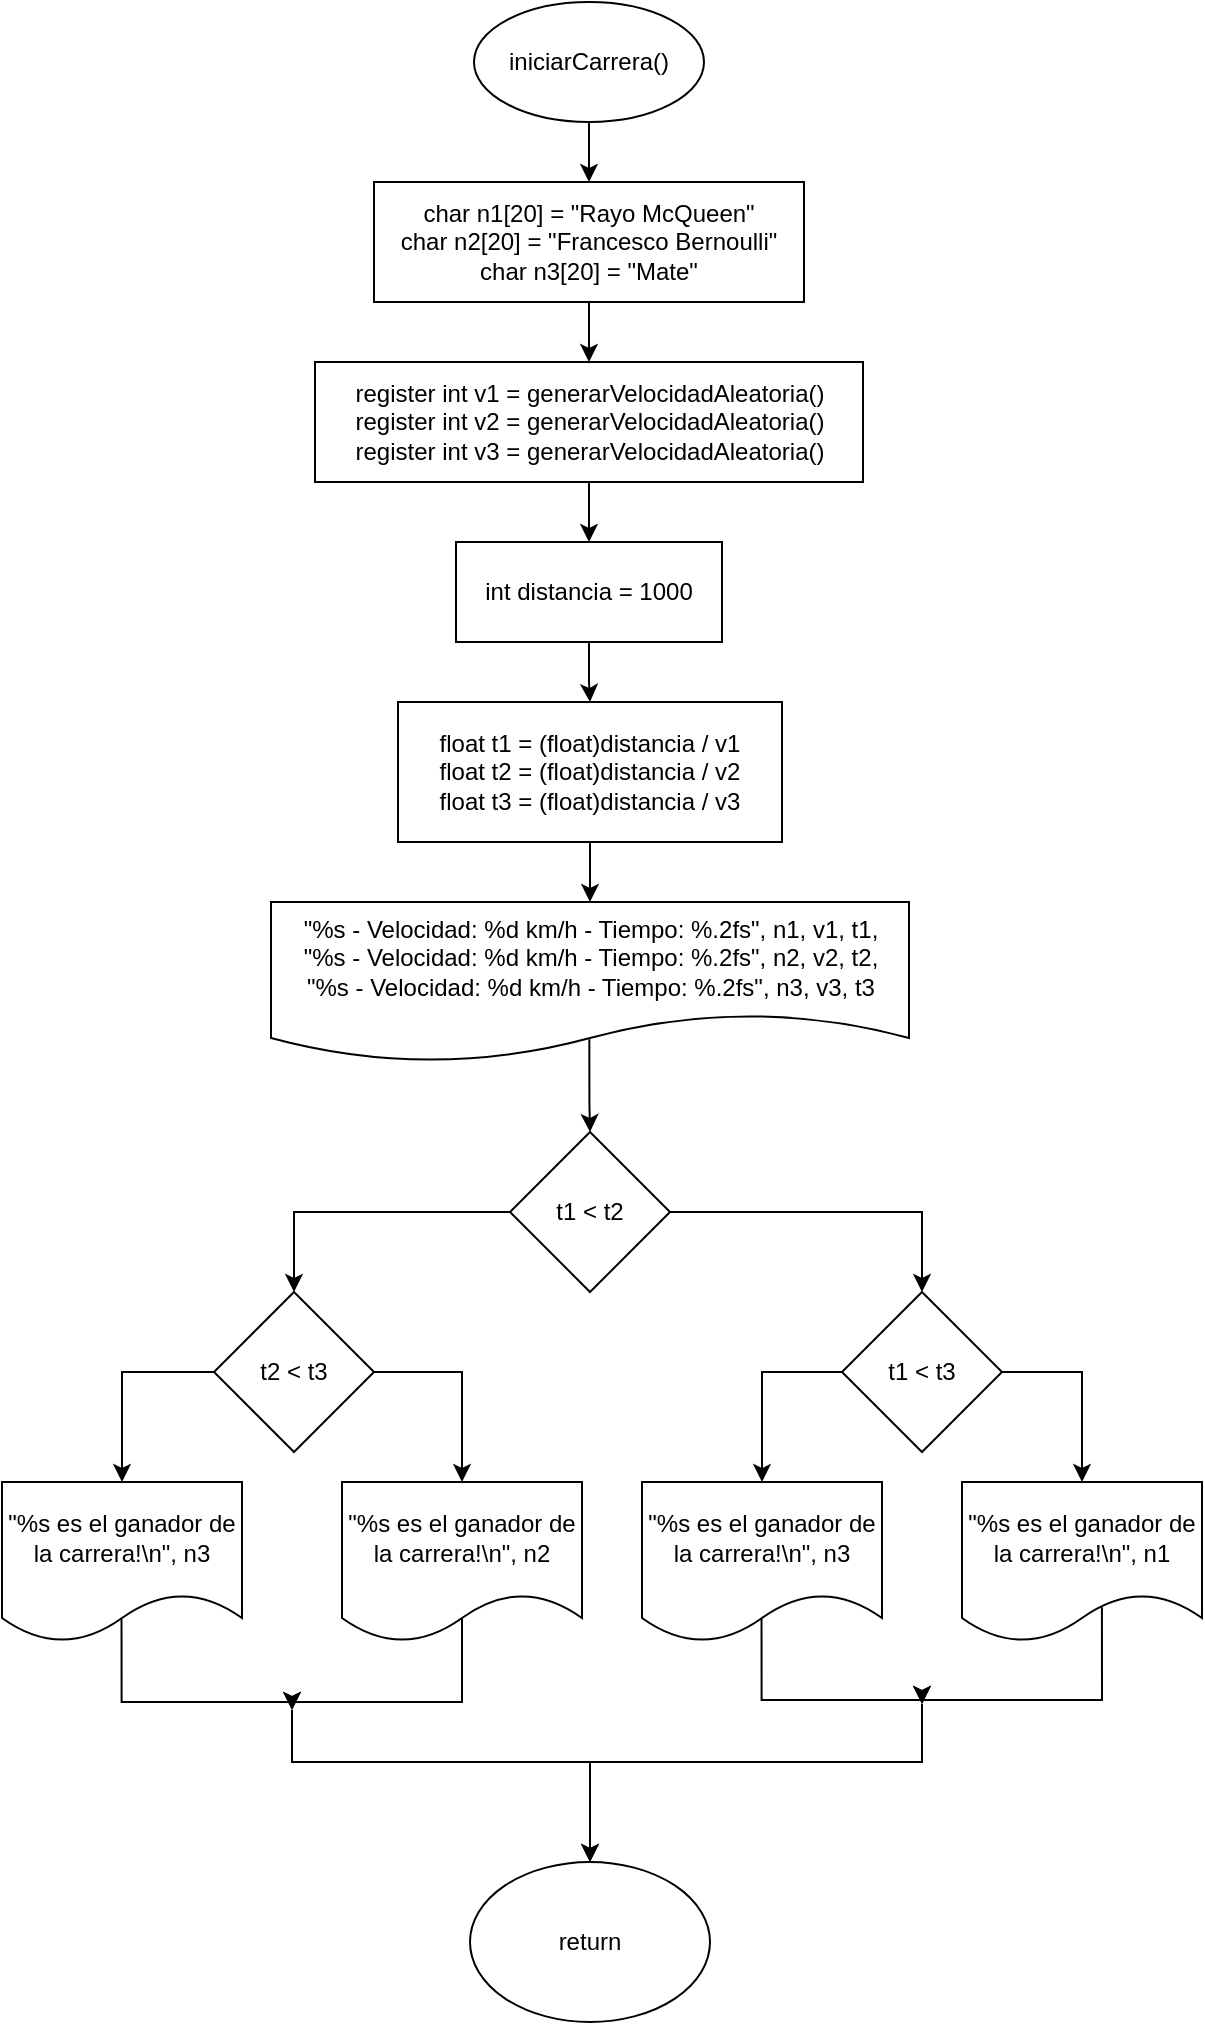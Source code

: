 <mxfile version="22.0.0" type="device">
  <diagram name="Página-1" id="jO20_ygx6mQQeE84EpbZ">
    <mxGraphModel dx="2049" dy="1097" grid="1" gridSize="10" guides="1" tooltips="1" connect="1" arrows="1" fold="1" page="1" pageScale="1" pageWidth="827" pageHeight="1169" math="0" shadow="0">
      <root>
        <mxCell id="0" />
        <mxCell id="1" parent="0" />
        <mxCell id="Wz5leyhRFPx-VhufyqAk-18" style="edgeStyle=orthogonalEdgeStyle;rounded=0;orthogonalLoop=1;jettySize=auto;html=1;entryX=0.5;entryY=0;entryDx=0;entryDy=0;" edge="1" parent="1" source="Wz5leyhRFPx-VhufyqAk-1" target="Wz5leyhRFPx-VhufyqAk-2">
          <mxGeometry relative="1" as="geometry" />
        </mxCell>
        <mxCell id="Wz5leyhRFPx-VhufyqAk-1" value="iniciarCarrera()" style="ellipse;whiteSpace=wrap;html=1;" vertex="1" parent="1">
          <mxGeometry x="356" y="20" width="115" height="60" as="geometry" />
        </mxCell>
        <mxCell id="Wz5leyhRFPx-VhufyqAk-17" style="edgeStyle=orthogonalEdgeStyle;rounded=0;orthogonalLoop=1;jettySize=auto;html=1;entryX=0.5;entryY=0;entryDx=0;entryDy=0;" edge="1" parent="1" source="Wz5leyhRFPx-VhufyqAk-2" target="Wz5leyhRFPx-VhufyqAk-4">
          <mxGeometry relative="1" as="geometry" />
        </mxCell>
        <mxCell id="Wz5leyhRFPx-VhufyqAk-2" value="char n1[20] = &quot;Rayo McQueen&quot;&lt;br&gt;char n2[20] = &quot;Francesco Bernoulli&quot;&lt;br&gt;char n3[20] = &quot;Mate&quot;" style="rounded=0;whiteSpace=wrap;html=1;" vertex="1" parent="1">
          <mxGeometry x="306" y="110" width="215" height="60" as="geometry" />
        </mxCell>
        <mxCell id="Wz5leyhRFPx-VhufyqAk-16" style="edgeStyle=orthogonalEdgeStyle;rounded=0;orthogonalLoop=1;jettySize=auto;html=1;entryX=0.5;entryY=0;entryDx=0;entryDy=0;" edge="1" parent="1" source="Wz5leyhRFPx-VhufyqAk-4" target="Wz5leyhRFPx-VhufyqAk-5">
          <mxGeometry relative="1" as="geometry" />
        </mxCell>
        <mxCell id="Wz5leyhRFPx-VhufyqAk-4" value="&lt;div&gt;register int v1 = generarVelocidadAleatoria()&lt;/div&gt;&lt;div&gt;register int v2 = generarVelocidadAleatoria()&lt;/div&gt;&lt;div&gt;register int v3 = generarVelocidadAleatoria()&lt;/div&gt;" style="rounded=0;whiteSpace=wrap;html=1;" vertex="1" parent="1">
          <mxGeometry x="276.5" y="200" width="274" height="60" as="geometry" />
        </mxCell>
        <mxCell id="Wz5leyhRFPx-VhufyqAk-14" value="" style="edgeStyle=orthogonalEdgeStyle;rounded=0;orthogonalLoop=1;jettySize=auto;html=1;" edge="1" parent="1" source="Wz5leyhRFPx-VhufyqAk-5" target="Wz5leyhRFPx-VhufyqAk-7">
          <mxGeometry relative="1" as="geometry" />
        </mxCell>
        <mxCell id="Wz5leyhRFPx-VhufyqAk-5" value="&lt;div&gt;int distancia = 1000&lt;/div&gt;" style="rounded=0;whiteSpace=wrap;html=1;" vertex="1" parent="1">
          <mxGeometry x="347" y="290" width="133" height="50" as="geometry" />
        </mxCell>
        <mxCell id="Wz5leyhRFPx-VhufyqAk-13" style="edgeStyle=orthogonalEdgeStyle;rounded=0;orthogonalLoop=1;jettySize=auto;html=1;entryX=0.5;entryY=0;entryDx=0;entryDy=0;" edge="1" parent="1" source="Wz5leyhRFPx-VhufyqAk-7" target="Wz5leyhRFPx-VhufyqAk-8">
          <mxGeometry relative="1" as="geometry" />
        </mxCell>
        <mxCell id="Wz5leyhRFPx-VhufyqAk-7" value="&lt;div&gt;&lt;span style=&quot;background-color: initial;&quot;&gt;float t1 = (float)distancia / v1&lt;/span&gt;&lt;br&gt;&lt;/div&gt;&lt;div&gt;float t2 = (float)distancia / v2&lt;/div&gt;&lt;div&gt;float t3 = (float)distancia / v3&lt;/div&gt;" style="rounded=0;whiteSpace=wrap;html=1;" vertex="1" parent="1">
          <mxGeometry x="318" y="370" width="192" height="70" as="geometry" />
        </mxCell>
        <mxCell id="Wz5leyhRFPx-VhufyqAk-12" style="edgeStyle=orthogonalEdgeStyle;rounded=0;orthogonalLoop=1;jettySize=auto;html=1;entryX=0.5;entryY=0;entryDx=0;entryDy=0;exitX=0.499;exitY=0.858;exitDx=0;exitDy=0;exitPerimeter=0;" edge="1" parent="1" source="Wz5leyhRFPx-VhufyqAk-8" target="Wz5leyhRFPx-VhufyqAk-9">
          <mxGeometry relative="1" as="geometry" />
        </mxCell>
        <mxCell id="Wz5leyhRFPx-VhufyqAk-8" value="&lt;div&gt;&quot;%s - Velocidad: %d km/h - Tiempo: %.2fs&quot;, n1, v1, t1,&lt;/div&gt;&lt;div&gt;&lt;span style=&quot;background-color: initial;&quot;&gt;&quot;%s - Velocidad: %d km/h - Tiempo: %.2fs&quot;, n2, v2, t2,&lt;/span&gt;&lt;/div&gt;&lt;div&gt;&quot;%s - Velocidad: %d km/h - Tiempo: %.2fs&quot;, n3, v3, t3&lt;/div&gt;" style="shape=document;whiteSpace=wrap;html=1;boundedLbl=1;" vertex="1" parent="1">
          <mxGeometry x="254.5" y="470" width="319" height="80" as="geometry" />
        </mxCell>
        <mxCell id="Wz5leyhRFPx-VhufyqAk-11" style="edgeStyle=orthogonalEdgeStyle;rounded=0;orthogonalLoop=1;jettySize=auto;html=1;entryX=0.5;entryY=0;entryDx=0;entryDy=0;" edge="1" parent="1" source="Wz5leyhRFPx-VhufyqAk-9" target="Wz5leyhRFPx-VhufyqAk-10">
          <mxGeometry relative="1" as="geometry" />
        </mxCell>
        <mxCell id="Wz5leyhRFPx-VhufyqAk-25" style="edgeStyle=orthogonalEdgeStyle;rounded=0;orthogonalLoop=1;jettySize=auto;html=1;entryX=0.5;entryY=0;entryDx=0;entryDy=0;" edge="1" parent="1" source="Wz5leyhRFPx-VhufyqAk-9" target="Wz5leyhRFPx-VhufyqAk-23">
          <mxGeometry relative="1" as="geometry" />
        </mxCell>
        <mxCell id="Wz5leyhRFPx-VhufyqAk-9" value="t1 &amp;lt; t2" style="rhombus;whiteSpace=wrap;html=1;" vertex="1" parent="1">
          <mxGeometry x="374" y="585" width="80" height="80" as="geometry" />
        </mxCell>
        <mxCell id="Wz5leyhRFPx-VhufyqAk-21" style="edgeStyle=orthogonalEdgeStyle;rounded=0;orthogonalLoop=1;jettySize=auto;html=1;entryX=0.5;entryY=0;entryDx=0;entryDy=0;" edge="1" parent="1" source="Wz5leyhRFPx-VhufyqAk-10" target="Wz5leyhRFPx-VhufyqAk-19">
          <mxGeometry relative="1" as="geometry">
            <Array as="points">
              <mxPoint x="660" y="705" />
            </Array>
          </mxGeometry>
        </mxCell>
        <mxCell id="Wz5leyhRFPx-VhufyqAk-22" style="edgeStyle=orthogonalEdgeStyle;rounded=0;orthogonalLoop=1;jettySize=auto;html=1;entryX=0.5;entryY=0;entryDx=0;entryDy=0;" edge="1" parent="1" source="Wz5leyhRFPx-VhufyqAk-10" target="Wz5leyhRFPx-VhufyqAk-20">
          <mxGeometry relative="1" as="geometry">
            <Array as="points">
              <mxPoint x="500" y="705" />
            </Array>
          </mxGeometry>
        </mxCell>
        <mxCell id="Wz5leyhRFPx-VhufyqAk-10" value="t1 &amp;lt; t3" style="rhombus;whiteSpace=wrap;html=1;" vertex="1" parent="1">
          <mxGeometry x="540" y="665" width="80" height="80" as="geometry" />
        </mxCell>
        <mxCell id="Wz5leyhRFPx-VhufyqAk-40" style="edgeStyle=orthogonalEdgeStyle;rounded=0;orthogonalLoop=1;jettySize=auto;html=1;entryX=1;entryY=0.5;entryDx=0;entryDy=0;exitX=0.583;exitY=0.783;exitDx=0;exitDy=0;exitPerimeter=0;" edge="1" parent="1" source="Wz5leyhRFPx-VhufyqAk-19" target="Wz5leyhRFPx-VhufyqAk-38">
          <mxGeometry relative="1" as="geometry">
            <Array as="points">
              <mxPoint x="670" y="869" />
            </Array>
          </mxGeometry>
        </mxCell>
        <mxCell id="Wz5leyhRFPx-VhufyqAk-19" value="&quot;%s es el ganador de la carrera!\n&quot;, n1" style="shape=document;whiteSpace=wrap;html=1;boundedLbl=1;" vertex="1" parent="1">
          <mxGeometry x="600" y="760" width="120" height="80" as="geometry" />
        </mxCell>
        <mxCell id="Wz5leyhRFPx-VhufyqAk-39" style="edgeStyle=orthogonalEdgeStyle;rounded=0;orthogonalLoop=1;jettySize=auto;html=1;entryX=0;entryY=0.5;entryDx=0;entryDy=0;exitX=0.498;exitY=0.845;exitDx=0;exitDy=0;exitPerimeter=0;" edge="1" parent="1" source="Wz5leyhRFPx-VhufyqAk-20" target="Wz5leyhRFPx-VhufyqAk-38">
          <mxGeometry relative="1" as="geometry">
            <Array as="points">
              <mxPoint x="500" y="869" />
            </Array>
          </mxGeometry>
        </mxCell>
        <mxCell id="Wz5leyhRFPx-VhufyqAk-20" value="&quot;%s es el ganador de la carrera!\n&quot;, n3" style="shape=document;whiteSpace=wrap;html=1;boundedLbl=1;" vertex="1" parent="1">
          <mxGeometry x="440" y="760" width="120" height="80" as="geometry" />
        </mxCell>
        <mxCell id="Wz5leyhRFPx-VhufyqAk-26" style="edgeStyle=orthogonalEdgeStyle;rounded=0;orthogonalLoop=1;jettySize=auto;html=1;entryX=0.5;entryY=0;entryDx=0;entryDy=0;" edge="1" parent="1" source="Wz5leyhRFPx-VhufyqAk-23" target="Wz5leyhRFPx-VhufyqAk-24">
          <mxGeometry relative="1" as="geometry">
            <Array as="points">
              <mxPoint x="350" y="705" />
            </Array>
          </mxGeometry>
        </mxCell>
        <mxCell id="Wz5leyhRFPx-VhufyqAk-23" value="t2 &amp;lt; t3" style="rhombus;whiteSpace=wrap;html=1;" vertex="1" parent="1">
          <mxGeometry x="226" y="665" width="80" height="80" as="geometry" />
        </mxCell>
        <mxCell id="Wz5leyhRFPx-VhufyqAk-34" style="edgeStyle=orthogonalEdgeStyle;rounded=0;orthogonalLoop=1;jettySize=auto;html=1;entryX=1;entryY=0.5;entryDx=0;entryDy=0;exitX=0.5;exitY=0.847;exitDx=0;exitDy=0;exitPerimeter=0;" edge="1" parent="1" source="Wz5leyhRFPx-VhufyqAk-24" target="Wz5leyhRFPx-VhufyqAk-32">
          <mxGeometry relative="1" as="geometry">
            <Array as="points">
              <mxPoint x="350" y="870" />
              <mxPoint x="265" y="870" />
            </Array>
          </mxGeometry>
        </mxCell>
        <mxCell id="Wz5leyhRFPx-VhufyqAk-24" value="&quot;%s es el ganador de la carrera!\n&quot;, n2" style="shape=document;whiteSpace=wrap;html=1;boundedLbl=1;" vertex="1" parent="1">
          <mxGeometry x="290" y="760" width="120" height="80" as="geometry" />
        </mxCell>
        <mxCell id="Wz5leyhRFPx-VhufyqAk-36" style="edgeStyle=orthogonalEdgeStyle;rounded=0;orthogonalLoop=1;jettySize=auto;html=1;entryX=0;entryY=0.5;entryDx=0;entryDy=0;exitX=0.498;exitY=0.858;exitDx=0;exitDy=0;exitPerimeter=0;" edge="1" parent="1" source="Wz5leyhRFPx-VhufyqAk-27" target="Wz5leyhRFPx-VhufyqAk-32">
          <mxGeometry relative="1" as="geometry">
            <Array as="points">
              <mxPoint x="180" y="870" />
              <mxPoint x="265" y="870" />
            </Array>
          </mxGeometry>
        </mxCell>
        <mxCell id="Wz5leyhRFPx-VhufyqAk-27" value="&quot;%s es el ganador de la carrera!\n&quot;, n3" style="shape=document;whiteSpace=wrap;html=1;boundedLbl=1;" vertex="1" parent="1">
          <mxGeometry x="120" y="760" width="120" height="80" as="geometry" />
        </mxCell>
        <mxCell id="Wz5leyhRFPx-VhufyqAk-28" style="edgeStyle=orthogonalEdgeStyle;rounded=0;orthogonalLoop=1;jettySize=auto;html=1;entryX=0.5;entryY=0;entryDx=0;entryDy=0;" edge="1" parent="1" source="Wz5leyhRFPx-VhufyqAk-23" target="Wz5leyhRFPx-VhufyqAk-27">
          <mxGeometry relative="1" as="geometry">
            <Array as="points">
              <mxPoint x="180" y="705" />
            </Array>
          </mxGeometry>
        </mxCell>
        <mxCell id="Wz5leyhRFPx-VhufyqAk-29" value="return" style="ellipse;whiteSpace=wrap;html=1;" vertex="1" parent="1">
          <mxGeometry x="354" y="950" width="120" height="80" as="geometry" />
        </mxCell>
        <mxCell id="Wz5leyhRFPx-VhufyqAk-37" style="edgeStyle=orthogonalEdgeStyle;rounded=0;orthogonalLoop=1;jettySize=auto;html=1;" edge="1" parent="1">
          <mxGeometry relative="1" as="geometry">
            <mxPoint x="414" y="950" as="targetPoint" />
            <mxPoint x="265" y="874" as="sourcePoint" />
            <Array as="points">
              <mxPoint x="265" y="900" />
              <mxPoint x="414" y="900" />
            </Array>
          </mxGeometry>
        </mxCell>
        <mxCell id="Wz5leyhRFPx-VhufyqAk-32" value="" style="ellipse;whiteSpace=wrap;html=1;aspect=fixed;" vertex="1" parent="1">
          <mxGeometry x="265" y="874" as="geometry" />
        </mxCell>
        <mxCell id="Wz5leyhRFPx-VhufyqAk-41" style="edgeStyle=orthogonalEdgeStyle;rounded=0;orthogonalLoop=1;jettySize=auto;html=1;entryX=0.5;entryY=0;entryDx=0;entryDy=0;" edge="1" parent="1" source="Wz5leyhRFPx-VhufyqAk-38" target="Wz5leyhRFPx-VhufyqAk-29">
          <mxGeometry relative="1" as="geometry">
            <Array as="points">
              <mxPoint x="580" y="900" />
              <mxPoint x="414" y="900" />
            </Array>
          </mxGeometry>
        </mxCell>
        <mxCell id="Wz5leyhRFPx-VhufyqAk-38" value="" style="ellipse;whiteSpace=wrap;html=1;aspect=fixed;" vertex="1" parent="1">
          <mxGeometry x="580" y="871" as="geometry" />
        </mxCell>
      </root>
    </mxGraphModel>
  </diagram>
</mxfile>
